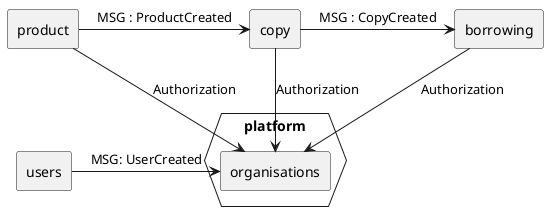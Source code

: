 @startuml
rectangle users


hexagon platform {
    rectangle organisations
}

rectangle product
rectangle copy
rectangle borrowing

users -r-> organisations :  MSG: UserCreated


product   --> organisations : Authorization
copy      --> organisations : Authorization
borrowing --> organisations : Authorization

product -> copy      : MSG : ProductCreated
copy    -> borrowing : MSG : CopyCreated


@enduml